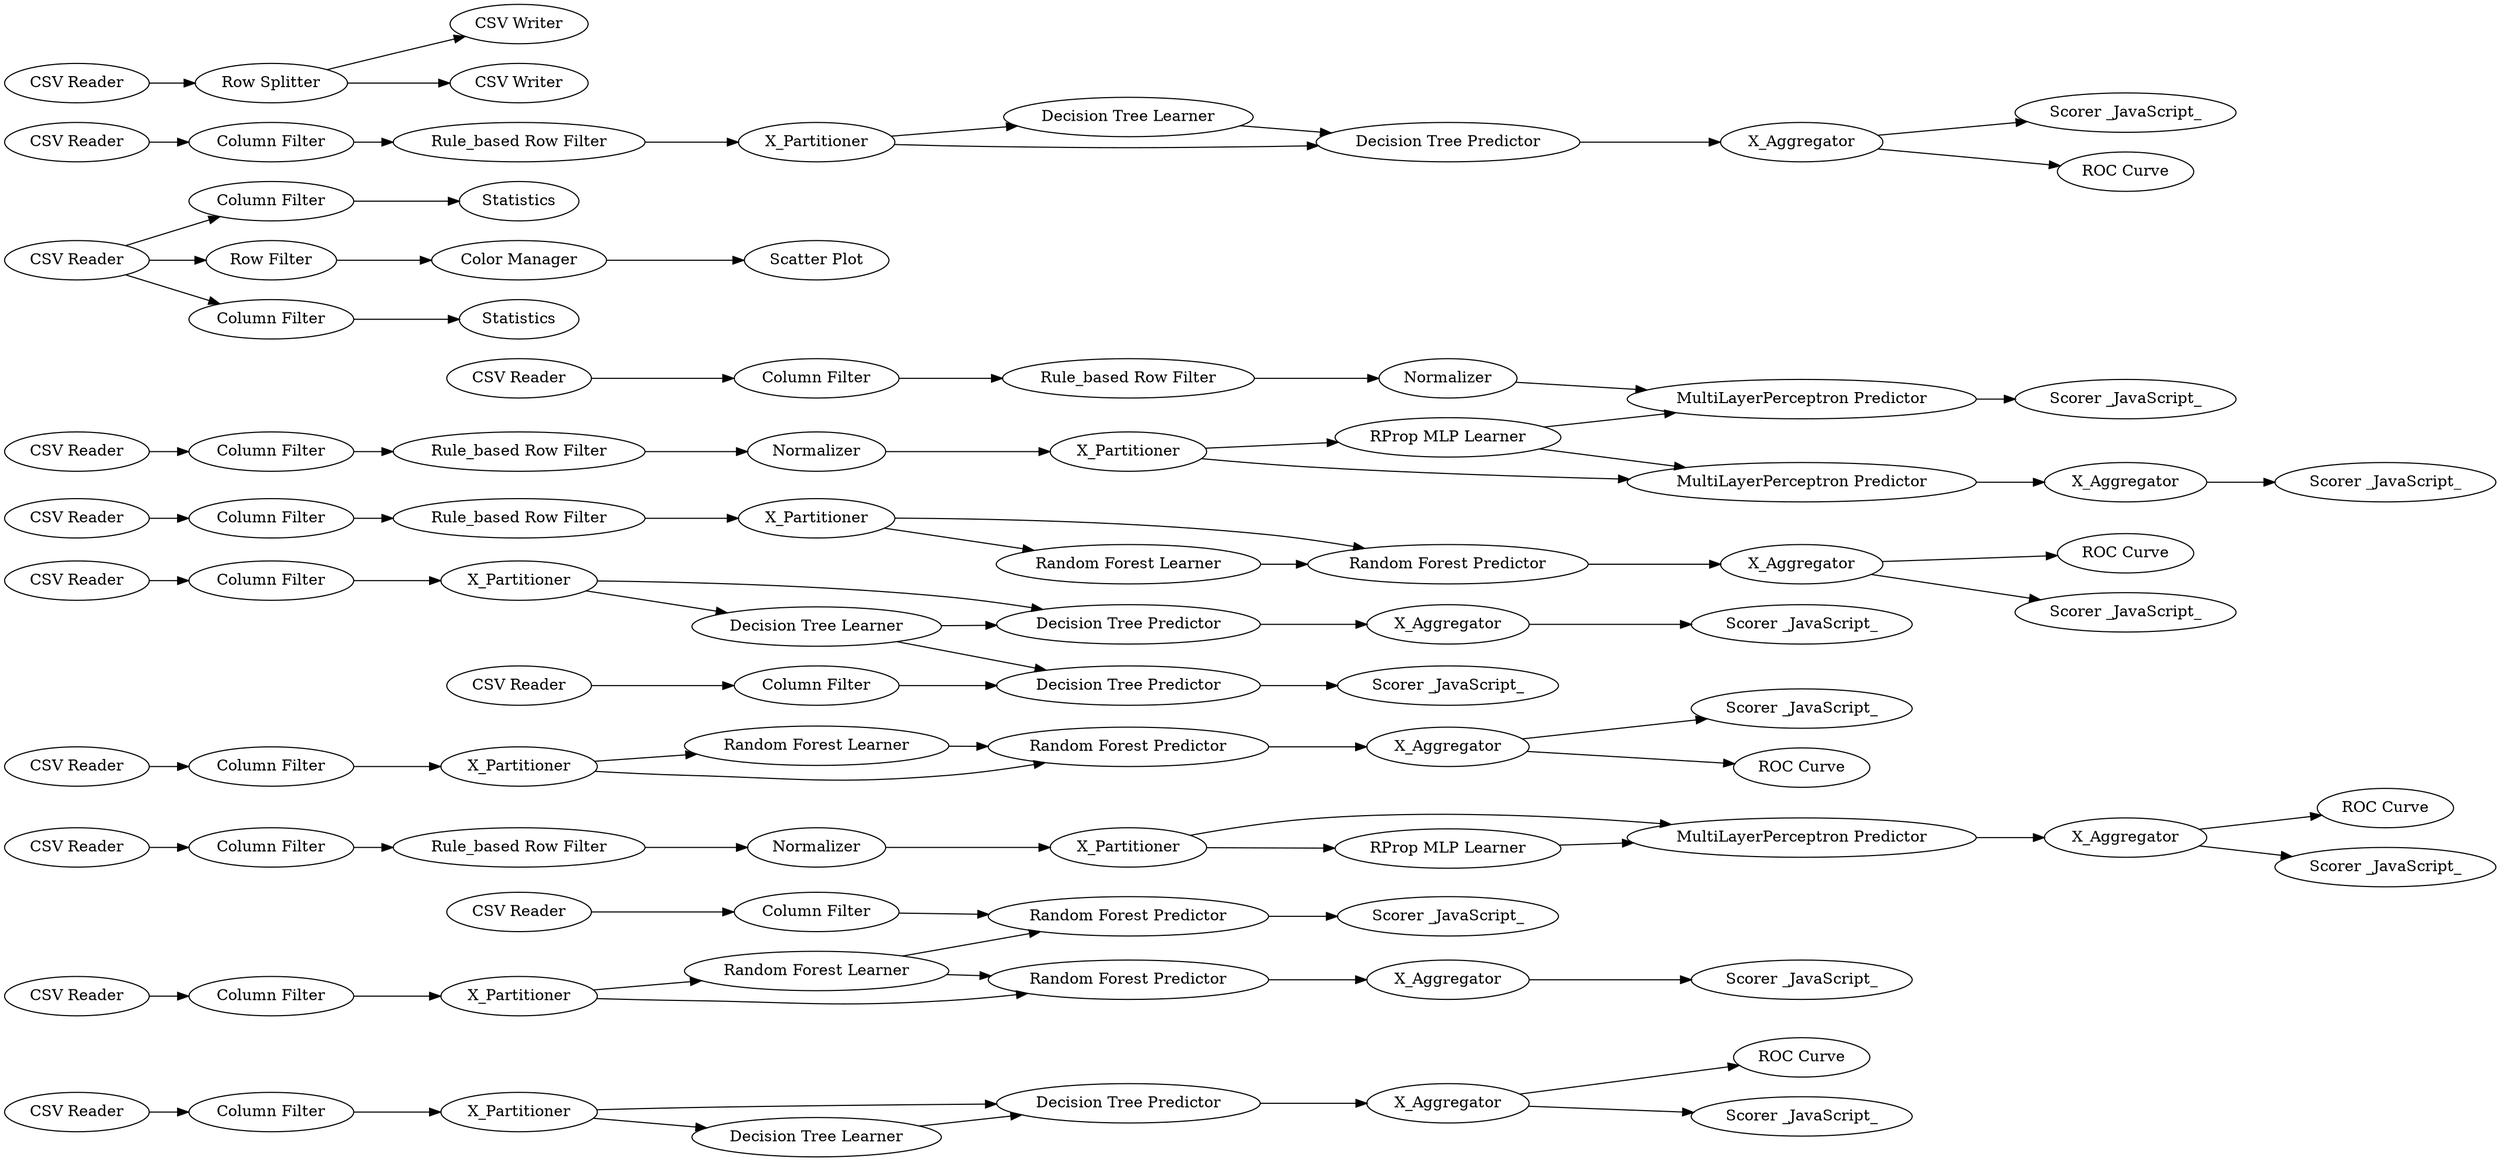 digraph {
	116 -> 54
	144 -> 134
	158 -> 159
	179 -> 180
	182 -> 167
	133 -> 138
	199 -> 146
	159 -> 179
	35 -> 116
	40 -> 129
	143 -> 144
	122 -> 123
	169 -> 182
	178 -> 93
	122 -> 127
	198 -> 199
	145 -> 144
	181 -> 164
	49 -> 52
	192 -> 127
	180 -> 150
	200 -> 173
	184 -> 169
	143 -> 145
	115 -> 116
	104 -> 106
	121 -> 123
	113 -> 114
	107 -> 113
	156 -> 151
	150 -> 169
	114 -> 109
	201 -> 202
	107 -> 114
	182 -> 155
	164 -> 186
	186 -> 173
	149 -> 185
	48 -> 49
	193 -> 194
	109 -> 177
	132 -> 100
	54 -> 76
	164 -> 171
	130 -> 53
	35 -> 115
	100 -> 96
	131 -> 132
	48 -> 80
	92 -> 40
	80 -> 82
	123 -> 189
	109 -> 105
	121 -> 122
	33 -> 103
	119 -> 121
	100 -> 95
	150 -> 184
	174 -> 107
	103 -> 35
	48 -> 50
	53 -> 84
	120 -> 119
	94 -> 178
	189 -> 190
	127 -> 191
	93 -> 132
	129 -> 130
	194 -> 196
	173 -> 152
	146 -> 136
	93 -> 131
	185 -> 181
	194 -> 195
	97 -> 94
	138 -> 143
	186 -> 171
	50 -> 51
	39 -> 92
	40 -> 130
	134 -> 140
	171 -> 156
	202 -> 200
	145 -> 146
	54 -> 72
	197 -> 192
	53 -> 83
	168 -> 149
	82 -> 81
	106 -> 174
	203 -> 201
	103 [label="Column Filter"]
	136 [label="Scorer _JavaScript_"]
	184 [label="RProp MLP Learner"]
	201 [label="Column Filter"]
	190 [label="Scorer _JavaScript_"]
	189 [label=X_Aggregator]
	196 [label="CSV Writer"]
	146 [label="Random Forest Predictor"]
	129 [label="Random Forest Learner"]
	150 [label=X_Partitioner]
	115 [label="Decision Tree Learner"]
	93 [label=X_Partitioner]
	134 [label=X_Aggregator]
	195 [label="CSV Writer"]
	81 [label="Scatter Plot"]
	107 [label=X_Partitioner]
	120 [label="CSV Reader"]
	97 [label="CSV Reader"]
	122 [label="Decision Tree Learner"]
	105 [label="ROC Curve"]
	151 [label="Scorer _JavaScript_"]
	185 [label="Rule_based Row Filter"]
	92 [label="Column Filter"]
	119 [label="Column Filter"]
	54 [label=X_Aggregator]
	144 [label="Random Forest Predictor"]
	53 [label=X_Aggregator]
	191 [label="Scorer _JavaScript_"]
	159 [label="Column Filter"]
	199 [label="Column Filter"]
	192 [label="Column Filter"]
	96 [label="ROC Curve"]
	104 [label="CSV Reader"]
	52 [label=Statistics]
	39 [label="CSV Reader"]
	80 [label="Row Filter"]
	132 [label="Random Forest Predictor"]
	169 [label="MultiLayerPerceptron Predictor"]
	138 [label="Column Filter"]
	121 [label=X_Partitioner]
	200 [label=Normalizer]
	180 [label=Normalizer]
	156 [label=X_Aggregator]
	131 [label="Random Forest Learner"]
	114 [label="Decision Tree Predictor"]
	197 [label="CSV Reader"]
	164 [label=X_Partitioner]
	123 [label="Decision Tree Predictor"]
	143 [label=X_Partitioner]
	174 [label="Rule_based Row Filter"]
	72 [label="Scorer _JavaScript_"]
	198 [label="CSV Reader"]
	83 [label="ROC Curve"]
	179 [label="Rule_based Row Filter"]
	94 [label="Column Filter"]
	35 [label=X_Partitioner]
	82 [label="Color Manager"]
	140 [label="Scorer _JavaScript_"]
	116 [label="Decision Tree Predictor"]
	155 [label="Scorer _JavaScript_"]
	181 [label=Normalizer]
	40 [label=X_Partitioner]
	152 [label="Scorer _JavaScript_"]
	133 [label="CSV Reader"]
	167 [label="ROC Curve"]
	203 [label="CSV Reader"]
	194 [label="Row Splitter"]
	182 [label=X_Aggregator]
	145 [label="Random Forest Learner"]
	149 [label="Column Filter"]
	168 [label="CSV Reader"]
	49 [label="Column Filter"]
	84 [label="Scorer _JavaScript_"]
	51 [label=Statistics]
	109 [label=X_Aggregator]
	177 [label="Scorer _JavaScript_"]
	171 [label="MultiLayerPerceptron Predictor"]
	48 [label="CSV Reader"]
	50 [label="Column Filter"]
	127 [label="Decision Tree Predictor"]
	158 [label="CSV Reader"]
	173 [label="MultiLayerPerceptron Predictor"]
	178 [label="Rule_based Row Filter"]
	76 [label="ROC Curve"]
	100 [label=X_Aggregator]
	202 [label="Rule_based Row Filter"]
	106 [label="Column Filter"]
	113 [label="Decision Tree Learner"]
	186 [label="RProp MLP Learner"]
	193 [label="CSV Reader"]
	130 [label="Random Forest Predictor"]
	95 [label="Scorer _JavaScript_"]
	33 [label="CSV Reader"]
	rankdir=LR
}
